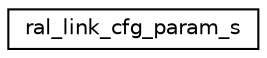 digraph "Graphical Class Hierarchy"
{
 // LATEX_PDF_SIZE
  edge [fontname="Helvetica",fontsize="10",labelfontname="Helvetica",labelfontsize="10"];
  node [fontname="Helvetica",fontsize="10",shape=record];
  rankdir="LR";
  Node0 [label="ral_link_cfg_param_s",height=0.2,width=0.4,color="black", fillcolor="white", style="filled",URL="$structral__link__cfg__param__s.html",tooltip=" "];
}

